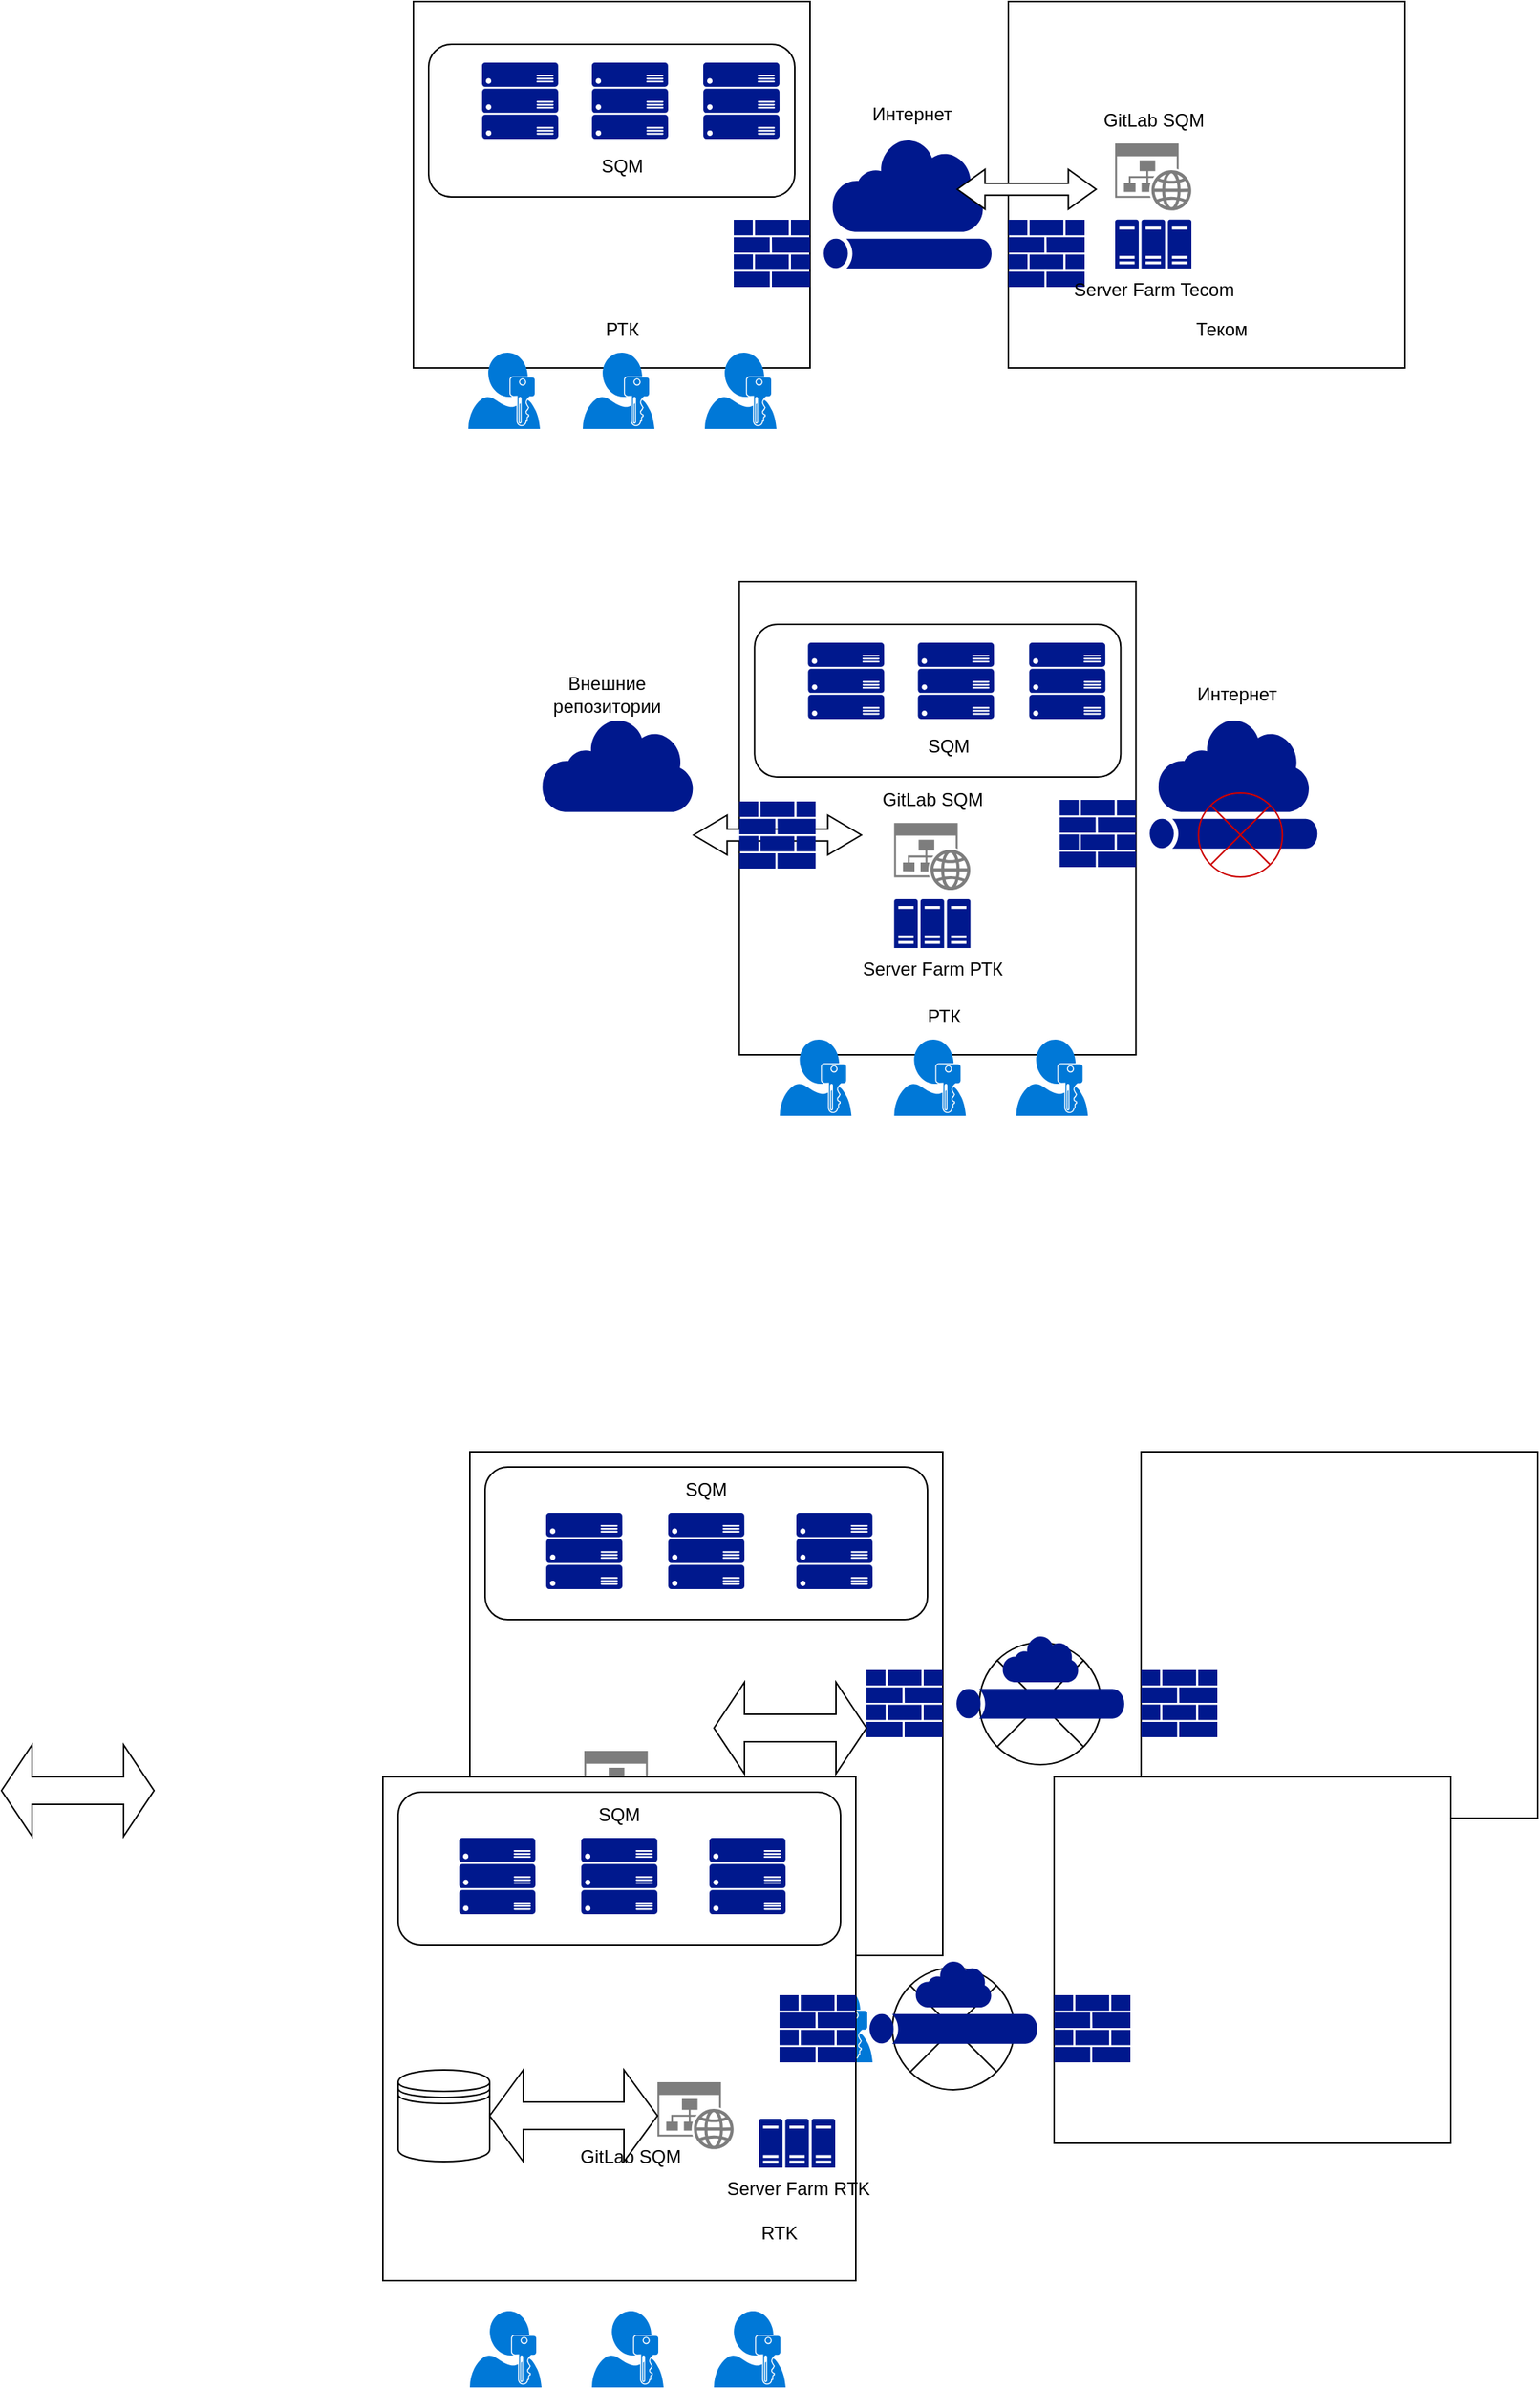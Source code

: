 <mxfile version="24.3.0" type="github">
  <diagram name="Страница — 1" id="JynRoLV0JZsdazdOKplo">
    <mxGraphModel dx="1412" dy="287" grid="1" gridSize="10" guides="1" tooltips="1" connect="1" arrows="1" fold="1" page="1" pageScale="1" pageWidth="827" pageHeight="1169" math="0" shadow="0">
      <root>
        <mxCell id="0" />
        <mxCell id="1" parent="0" />
        <mxCell id="f6b6LERBozWG5YTFMAp3-38" value="" style="rounded=0;whiteSpace=wrap;html=1;" parent="1" vertex="1">
          <mxGeometry x="100" y="40" width="260" height="240" as="geometry" />
        </mxCell>
        <mxCell id="f6b6LERBozWG5YTFMAp3-4" value="" style="shape=sumEllipse;perimeter=ellipsePerimeter;whiteSpace=wrap;html=1;backgroundOutline=1;" parent="1" vertex="1">
          <mxGeometry x="471" y="1115" width="80" height="80" as="geometry" />
        </mxCell>
        <mxCell id="kf52ErWN0wi71F3FMw_g-7" value="" style="rounded=1;whiteSpace=wrap;html=1;" parent="1" vertex="1">
          <mxGeometry x="110" y="68" width="240" height="100" as="geometry" />
        </mxCell>
        <mxCell id="kf52ErWN0wi71F3FMw_g-4" value="" style="sketch=0;aspect=fixed;pointerEvents=1;shadow=0;dashed=0;html=1;strokeColor=none;labelPosition=center;verticalLabelPosition=bottom;verticalAlign=top;align=center;fillColor=#00188D;shape=mxgraph.azure.server_rack" parent="1" vertex="1">
          <mxGeometry x="217" y="80" width="50" height="50" as="geometry" />
        </mxCell>
        <mxCell id="kf52ErWN0wi71F3FMw_g-5" value="" style="sketch=0;aspect=fixed;pointerEvents=1;shadow=0;dashed=0;html=1;strokeColor=none;labelPosition=center;verticalLabelPosition=bottom;verticalAlign=top;align=center;fillColor=#00188D;shape=mxgraph.azure.server_rack" parent="1" vertex="1">
          <mxGeometry x="145" y="80" width="50" height="50" as="geometry" />
        </mxCell>
        <mxCell id="kf52ErWN0wi71F3FMw_g-6" value="" style="sketch=0;aspect=fixed;pointerEvents=1;shadow=0;dashed=0;html=1;strokeColor=none;labelPosition=center;verticalLabelPosition=bottom;verticalAlign=top;align=center;fillColor=#00188D;shape=mxgraph.azure.server_rack" parent="1" vertex="1">
          <mxGeometry x="290" y="80" width="50" height="50" as="geometry" />
        </mxCell>
        <mxCell id="kf52ErWN0wi71F3FMw_g-8" value="SQM" style="text;html=1;align=center;verticalAlign=middle;whiteSpace=wrap;rounded=0;" parent="1" vertex="1">
          <mxGeometry x="207" y="133" width="60" height="30" as="geometry" />
        </mxCell>
        <mxCell id="kf52ErWN0wi71F3FMw_g-9" value="РТК" style="text;html=1;align=center;verticalAlign=middle;whiteSpace=wrap;rounded=0;" parent="1" vertex="1">
          <mxGeometry x="207" y="240" width="60" height="30" as="geometry" />
        </mxCell>
        <mxCell id="kf52ErWN0wi71F3FMw_g-11" value="" style="rounded=0;whiteSpace=wrap;html=1;" parent="1" vertex="1">
          <mxGeometry x="490" y="40" width="260" height="240" as="geometry" />
        </mxCell>
        <mxCell id="kf52ErWN0wi71F3FMw_g-12" value="" style="sketch=0;aspect=fixed;pointerEvents=1;shadow=0;dashed=0;html=1;strokeColor=none;labelPosition=center;verticalLabelPosition=bottom;verticalAlign=top;align=center;fillColor=#00188D;shape=mxgraph.mscae.enterprise.internet" parent="1" vertex="1">
          <mxGeometry x="374.18" y="129.11" width="99.65" height="61.78" as="geometry" />
        </mxCell>
        <mxCell id="kf52ErWN0wi71F3FMw_g-13" value="" style="sketch=0;aspect=fixed;pointerEvents=1;shadow=0;dashed=0;html=1;strokeColor=none;labelPosition=center;verticalLabelPosition=bottom;verticalAlign=top;align=center;fillColor=#00188D;shape=mxgraph.mscae.enterprise.firewall" parent="1" vertex="1">
          <mxGeometry x="310" y="183" width="50" height="44" as="geometry" />
        </mxCell>
        <mxCell id="kf52ErWN0wi71F3FMw_g-14" value="" style="sketch=0;aspect=fixed;pointerEvents=1;shadow=0;dashed=0;html=1;strokeColor=none;labelPosition=center;verticalLabelPosition=bottom;verticalAlign=top;align=center;fillColor=#00188D;shape=mxgraph.mscae.enterprise.firewall" parent="1" vertex="1">
          <mxGeometry x="490" y="183" width="50" height="44" as="geometry" />
        </mxCell>
        <mxCell id="kf52ErWN0wi71F3FMw_g-15" value="" style="sketch=0;aspect=fixed;pointerEvents=1;shadow=0;dashed=0;html=1;strokeColor=none;labelPosition=center;verticalLabelPosition=bottom;verticalAlign=top;align=center;fillColor=#00188D;shape=mxgraph.mscae.general.tunnel" parent="1" vertex="1">
          <mxGeometry x="369" y="195.1" width="110" height="19.8" as="geometry" />
        </mxCell>
        <mxCell id="kf52ErWN0wi71F3FMw_g-16" value="" style="sketch=0;aspect=fixed;pointerEvents=1;shadow=0;dashed=0;html=1;strokeColor=none;labelPosition=center;verticalLabelPosition=bottom;verticalAlign=top;align=center;shape=mxgraph.mscae.enterprise.website_generic;fillColor=#7D7D7D;" parent="1" vertex="1">
          <mxGeometry x="560" y="133" width="50" height="44" as="geometry" />
        </mxCell>
        <mxCell id="kf52ErWN0wi71F3FMw_g-17" value="Server Farm Tecom" style="sketch=0;aspect=fixed;pointerEvents=1;shadow=0;dashed=0;html=1;strokeColor=none;labelPosition=center;verticalLabelPosition=bottom;verticalAlign=top;align=center;fillColor=#00188D;shape=mxgraph.mscae.enterprise.server_farm" parent="1" vertex="1">
          <mxGeometry x="560" y="182.9" width="50" height="32" as="geometry" />
        </mxCell>
        <mxCell id="kf52ErWN0wi71F3FMw_g-18" value="" style="rounded=0;whiteSpace=wrap;html=1;" parent="1" vertex="1">
          <mxGeometry x="137" y="990" width="310" height="330" as="geometry" />
        </mxCell>
        <mxCell id="kf52ErWN0wi71F3FMw_g-19" value="" style="rounded=1;whiteSpace=wrap;html=1;" parent="1" vertex="1">
          <mxGeometry x="147" y="1000" width="290" height="100" as="geometry" />
        </mxCell>
        <mxCell id="kf52ErWN0wi71F3FMw_g-20" value="" style="sketch=0;aspect=fixed;pointerEvents=1;shadow=0;dashed=0;html=1;strokeColor=none;labelPosition=center;verticalLabelPosition=bottom;verticalAlign=top;align=center;fillColor=#00188D;shape=mxgraph.azure.server_rack" parent="1" vertex="1">
          <mxGeometry x="267" y="1030" width="50" height="50" as="geometry" />
        </mxCell>
        <mxCell id="kf52ErWN0wi71F3FMw_g-21" value="" style="sketch=0;aspect=fixed;pointerEvents=1;shadow=0;dashed=0;html=1;strokeColor=none;labelPosition=center;verticalLabelPosition=bottom;verticalAlign=top;align=center;fillColor=#00188D;shape=mxgraph.azure.server_rack" parent="1" vertex="1">
          <mxGeometry x="187" y="1030" width="50" height="50" as="geometry" />
        </mxCell>
        <mxCell id="kf52ErWN0wi71F3FMw_g-22" value="" style="sketch=0;aspect=fixed;pointerEvents=1;shadow=0;dashed=0;html=1;strokeColor=none;labelPosition=center;verticalLabelPosition=bottom;verticalAlign=top;align=center;fillColor=#00188D;shape=mxgraph.azure.server_rack" parent="1" vertex="1">
          <mxGeometry x="351" y="1030" width="50" height="50" as="geometry" />
        </mxCell>
        <mxCell id="kf52ErWN0wi71F3FMw_g-23" value="SQM" style="text;html=1;align=center;verticalAlign=middle;whiteSpace=wrap;rounded=0;" parent="1" vertex="1">
          <mxGeometry x="262" y="1000" width="60" height="30" as="geometry" />
        </mxCell>
        <mxCell id="kf52ErWN0wi71F3FMw_g-24" value="RTK" style="text;html=1;align=center;verticalAlign=middle;whiteSpace=wrap;rounded=0;" parent="1" vertex="1">
          <mxGeometry x="262" y="1270" width="60" height="30" as="geometry" />
        </mxCell>
        <mxCell id="kf52ErWN0wi71F3FMw_g-25" value="" style="rounded=0;whiteSpace=wrap;html=1;" parent="1" vertex="1">
          <mxGeometry x="577" y="990" width="260" height="240" as="geometry" />
        </mxCell>
        <mxCell id="kf52ErWN0wi71F3FMw_g-26" value="" style="sketch=0;aspect=fixed;pointerEvents=1;shadow=0;dashed=0;html=1;strokeColor=none;labelPosition=center;verticalLabelPosition=bottom;verticalAlign=top;align=center;fillColor=#00188D;shape=mxgraph.mscae.enterprise.internet" parent="1" vertex="1">
          <mxGeometry x="486" y="1110" width="50" height="31" as="geometry" />
        </mxCell>
        <mxCell id="kf52ErWN0wi71F3FMw_g-27" value="" style="sketch=0;aspect=fixed;pointerEvents=1;shadow=0;dashed=0;html=1;strokeColor=none;labelPosition=center;verticalLabelPosition=bottom;verticalAlign=top;align=center;fillColor=#00188D;shape=mxgraph.mscae.enterprise.firewall" parent="1" vertex="1">
          <mxGeometry x="397" y="1133" width="50" height="44" as="geometry" />
        </mxCell>
        <mxCell id="kf52ErWN0wi71F3FMw_g-28" value="" style="sketch=0;aspect=fixed;pointerEvents=1;shadow=0;dashed=0;html=1;strokeColor=none;labelPosition=center;verticalLabelPosition=bottom;verticalAlign=top;align=center;fillColor=#00188D;shape=mxgraph.mscae.enterprise.firewall" parent="1" vertex="1">
          <mxGeometry x="577" y="1133" width="50" height="44" as="geometry" />
        </mxCell>
        <mxCell id="kf52ErWN0wi71F3FMw_g-29" value="" style="sketch=0;aspect=fixed;pointerEvents=1;shadow=0;dashed=0;html=1;strokeColor=none;labelPosition=center;verticalLabelPosition=bottom;verticalAlign=top;align=center;fillColor=#00188D;shape=mxgraph.mscae.general.tunnel" parent="1" vertex="1">
          <mxGeometry x="456" y="1145.1" width="110" height="19.8" as="geometry" />
        </mxCell>
        <mxCell id="kf52ErWN0wi71F3FMw_g-30" value="" style="sketch=0;aspect=fixed;pointerEvents=1;shadow=0;dashed=0;html=1;strokeColor=none;labelPosition=center;verticalLabelPosition=bottom;verticalAlign=top;align=center;shape=mxgraph.mscae.enterprise.website_generic;fillColor=#7D7D7D;" parent="1" vertex="1">
          <mxGeometry x="212" y="1186" width="50" height="44" as="geometry" />
        </mxCell>
        <mxCell id="kf52ErWN0wi71F3FMw_g-31" value="Server Farm RTK" style="sketch=0;aspect=fixed;pointerEvents=1;shadow=0;dashed=0;html=1;strokeColor=none;labelPosition=center;verticalLabelPosition=bottom;verticalAlign=top;align=center;fillColor=#00188D;shape=mxgraph.mscae.enterprise.server_farm" parent="1" vertex="1">
          <mxGeometry x="278.5" y="1210" width="50" height="32" as="geometry" />
        </mxCell>
        <mxCell id="kf52ErWN0wi71F3FMw_g-32" value="" style="sketch=0;aspect=fixed;pointerEvents=1;shadow=0;dashed=0;html=1;strokeColor=none;labelPosition=center;verticalLabelPosition=bottom;verticalAlign=top;align=center;shape=mxgraph.mscae.enterprise.user_permissions;fillColor=#0078D7;" parent="1" vertex="1">
          <mxGeometry x="291" y="270" width="47" height="50" as="geometry" />
        </mxCell>
        <mxCell id="kf52ErWN0wi71F3FMw_g-33" value="" style="sketch=0;aspect=fixed;pointerEvents=1;shadow=0;dashed=0;html=1;strokeColor=none;labelPosition=center;verticalLabelPosition=bottom;verticalAlign=top;align=center;shape=mxgraph.mscae.enterprise.user_permissions;fillColor=#0078D7;" parent="1" vertex="1">
          <mxGeometry x="211" y="270" width="47" height="50" as="geometry" />
        </mxCell>
        <mxCell id="kf52ErWN0wi71F3FMw_g-34" value="" style="sketch=0;aspect=fixed;pointerEvents=1;shadow=0;dashed=0;html=1;strokeColor=none;labelPosition=center;verticalLabelPosition=bottom;verticalAlign=top;align=center;shape=mxgraph.mscae.enterprise.user_permissions;fillColor=#0078D7;" parent="1" vertex="1">
          <mxGeometry x="136" y="270" width="47" height="50" as="geometry" />
        </mxCell>
        <mxCell id="kf52ErWN0wi71F3FMw_g-35" value="" style="sketch=0;aspect=fixed;pointerEvents=1;shadow=0;dashed=0;html=1;strokeColor=none;labelPosition=center;verticalLabelPosition=bottom;verticalAlign=top;align=center;shape=mxgraph.mscae.enterprise.user_permissions;fillColor=#0078D7;" parent="1" vertex="1">
          <mxGeometry x="354" y="1340" width="47" height="50" as="geometry" />
        </mxCell>
        <mxCell id="kf52ErWN0wi71F3FMw_g-36" value="" style="sketch=0;aspect=fixed;pointerEvents=1;shadow=0;dashed=0;html=1;strokeColor=none;labelPosition=center;verticalLabelPosition=bottom;verticalAlign=top;align=center;shape=mxgraph.mscae.enterprise.user_permissions;fillColor=#0078D7;" parent="1" vertex="1">
          <mxGeometry x="274" y="1340" width="47" height="50" as="geometry" />
        </mxCell>
        <mxCell id="kf52ErWN0wi71F3FMw_g-37" value="" style="sketch=0;aspect=fixed;pointerEvents=1;shadow=0;dashed=0;html=1;strokeColor=none;labelPosition=center;verticalLabelPosition=bottom;verticalAlign=top;align=center;shape=mxgraph.mscae.enterprise.user_permissions;fillColor=#0078D7;" parent="1" vertex="1">
          <mxGeometry x="194" y="1340" width="47" height="50" as="geometry" />
        </mxCell>
        <mxCell id="kf52ErWN0wi71F3FMw_g-55" value="GitLab SQM" style="text;html=1;align=center;verticalAlign=middle;whiteSpace=wrap;rounded=0;" parent="1" vertex="1">
          <mxGeometry x="547.5" y="103" width="75" height="30" as="geometry" />
        </mxCell>
        <mxCell id="kf52ErWN0wi71F3FMw_g-56" value="GitLab SQM" style="text;html=1;align=center;verticalAlign=middle;whiteSpace=wrap;rounded=0;" parent="1" vertex="1">
          <mxGeometry x="157" y="1220" width="75" height="30" as="geometry" />
        </mxCell>
        <mxCell id="f6b6LERBozWG5YTFMAp3-9" value="" style="shape=doubleArrow;whiteSpace=wrap;html=1;" parent="1" vertex="1">
          <mxGeometry x="297" y="1141" width="100" height="60" as="geometry" />
        </mxCell>
        <mxCell id="f6b6LERBozWG5YTFMAp3-10" value="" style="shape=sumEllipse;perimeter=ellipsePerimeter;whiteSpace=wrap;html=1;backgroundOutline=1;" parent="1" vertex="1">
          <mxGeometry x="414" y="1328" width="80" height="80" as="geometry" />
        </mxCell>
        <mxCell id="f6b6LERBozWG5YTFMAp3-11" value="" style="rounded=0;whiteSpace=wrap;html=1;" parent="1" vertex="1">
          <mxGeometry x="80" y="1203" width="310" height="330" as="geometry" />
        </mxCell>
        <mxCell id="f6b6LERBozWG5YTFMAp3-12" value="" style="rounded=1;whiteSpace=wrap;html=1;" parent="1" vertex="1">
          <mxGeometry x="90" y="1213" width="290" height="100" as="geometry" />
        </mxCell>
        <mxCell id="f6b6LERBozWG5YTFMAp3-13" value="" style="sketch=0;aspect=fixed;pointerEvents=1;shadow=0;dashed=0;html=1;strokeColor=none;labelPosition=center;verticalLabelPosition=bottom;verticalAlign=top;align=center;fillColor=#00188D;shape=mxgraph.azure.server_rack" parent="1" vertex="1">
          <mxGeometry x="210" y="1243" width="50" height="50" as="geometry" />
        </mxCell>
        <mxCell id="f6b6LERBozWG5YTFMAp3-14" value="" style="sketch=0;aspect=fixed;pointerEvents=1;shadow=0;dashed=0;html=1;strokeColor=none;labelPosition=center;verticalLabelPosition=bottom;verticalAlign=top;align=center;fillColor=#00188D;shape=mxgraph.azure.server_rack" parent="1" vertex="1">
          <mxGeometry x="130" y="1243" width="50" height="50" as="geometry" />
        </mxCell>
        <mxCell id="f6b6LERBozWG5YTFMAp3-15" value="" style="sketch=0;aspect=fixed;pointerEvents=1;shadow=0;dashed=0;html=1;strokeColor=none;labelPosition=center;verticalLabelPosition=bottom;verticalAlign=top;align=center;fillColor=#00188D;shape=mxgraph.azure.server_rack" parent="1" vertex="1">
          <mxGeometry x="294" y="1243" width="50" height="50" as="geometry" />
        </mxCell>
        <mxCell id="f6b6LERBozWG5YTFMAp3-16" value="SQM" style="text;html=1;align=center;verticalAlign=middle;whiteSpace=wrap;rounded=0;" parent="1" vertex="1">
          <mxGeometry x="205" y="1213" width="60" height="30" as="geometry" />
        </mxCell>
        <mxCell id="f6b6LERBozWG5YTFMAp3-17" value="RTK" style="text;html=1;align=center;verticalAlign=middle;whiteSpace=wrap;rounded=0;" parent="1" vertex="1">
          <mxGeometry x="310" y="1487" width="60" height="30" as="geometry" />
        </mxCell>
        <mxCell id="f6b6LERBozWG5YTFMAp3-18" value="" style="rounded=0;whiteSpace=wrap;html=1;" parent="1" vertex="1">
          <mxGeometry x="520" y="1203" width="260" height="240" as="geometry" />
        </mxCell>
        <mxCell id="f6b6LERBozWG5YTFMAp3-19" value="" style="sketch=0;aspect=fixed;pointerEvents=1;shadow=0;dashed=0;html=1;strokeColor=none;labelPosition=center;verticalLabelPosition=bottom;verticalAlign=top;align=center;fillColor=#00188D;shape=mxgraph.mscae.enterprise.internet" parent="1" vertex="1">
          <mxGeometry x="429" y="1323" width="50" height="31" as="geometry" />
        </mxCell>
        <mxCell id="f6b6LERBozWG5YTFMAp3-20" value="" style="sketch=0;aspect=fixed;pointerEvents=1;shadow=0;dashed=0;html=1;strokeColor=none;labelPosition=center;verticalLabelPosition=bottom;verticalAlign=top;align=center;fillColor=#00188D;shape=mxgraph.mscae.enterprise.firewall" parent="1" vertex="1">
          <mxGeometry x="340" y="1346" width="50" height="44" as="geometry" />
        </mxCell>
        <mxCell id="f6b6LERBozWG5YTFMAp3-21" value="" style="sketch=0;aspect=fixed;pointerEvents=1;shadow=0;dashed=0;html=1;strokeColor=none;labelPosition=center;verticalLabelPosition=bottom;verticalAlign=top;align=center;fillColor=#00188D;shape=mxgraph.mscae.enterprise.firewall" parent="1" vertex="1">
          <mxGeometry x="520" y="1346" width="50" height="44" as="geometry" />
        </mxCell>
        <mxCell id="f6b6LERBozWG5YTFMAp3-22" value="" style="sketch=0;aspect=fixed;pointerEvents=1;shadow=0;dashed=0;html=1;strokeColor=none;labelPosition=center;verticalLabelPosition=bottom;verticalAlign=top;align=center;fillColor=#00188D;shape=mxgraph.mscae.general.tunnel" parent="1" vertex="1">
          <mxGeometry x="399" y="1358.1" width="110" height="19.8" as="geometry" />
        </mxCell>
        <mxCell id="f6b6LERBozWG5YTFMAp3-23" value="" style="sketch=0;aspect=fixed;pointerEvents=1;shadow=0;dashed=0;html=1;strokeColor=none;labelPosition=center;verticalLabelPosition=bottom;verticalAlign=top;align=center;shape=mxgraph.mscae.enterprise.website_generic;fillColor=#7D7D7D;" parent="1" vertex="1">
          <mxGeometry x="260" y="1403" width="50" height="44" as="geometry" />
        </mxCell>
        <mxCell id="f6b6LERBozWG5YTFMAp3-24" value="Server Farm RTK" style="sketch=0;aspect=fixed;pointerEvents=1;shadow=0;dashed=0;html=1;strokeColor=none;labelPosition=center;verticalLabelPosition=bottom;verticalAlign=top;align=center;fillColor=#00188D;shape=mxgraph.mscae.enterprise.server_farm" parent="1" vertex="1">
          <mxGeometry x="326.5" y="1427" width="50" height="32" as="geometry" />
        </mxCell>
        <mxCell id="f6b6LERBozWG5YTFMAp3-25" value="" style="sketch=0;aspect=fixed;pointerEvents=1;shadow=0;dashed=0;html=1;strokeColor=none;labelPosition=center;verticalLabelPosition=bottom;verticalAlign=top;align=center;shape=mxgraph.mscae.enterprise.user_permissions;fillColor=#0078D7;" parent="1" vertex="1">
          <mxGeometry x="297" y="1553" width="47" height="50" as="geometry" />
        </mxCell>
        <mxCell id="f6b6LERBozWG5YTFMAp3-26" value="" style="sketch=0;aspect=fixed;pointerEvents=1;shadow=0;dashed=0;html=1;strokeColor=none;labelPosition=center;verticalLabelPosition=bottom;verticalAlign=top;align=center;shape=mxgraph.mscae.enterprise.user_permissions;fillColor=#0078D7;" parent="1" vertex="1">
          <mxGeometry x="217" y="1553" width="47" height="50" as="geometry" />
        </mxCell>
        <mxCell id="f6b6LERBozWG5YTFMAp3-27" value="" style="sketch=0;aspect=fixed;pointerEvents=1;shadow=0;dashed=0;html=1;strokeColor=none;labelPosition=center;verticalLabelPosition=bottom;verticalAlign=top;align=center;shape=mxgraph.mscae.enterprise.user_permissions;fillColor=#0078D7;" parent="1" vertex="1">
          <mxGeometry x="137" y="1553" width="47" height="50" as="geometry" />
        </mxCell>
        <mxCell id="f6b6LERBozWG5YTFMAp3-28" value="GitLab SQM" style="text;html=1;align=center;verticalAlign=middle;whiteSpace=wrap;rounded=0;" parent="1" vertex="1">
          <mxGeometry x="205" y="1437" width="75" height="30" as="geometry" />
        </mxCell>
        <mxCell id="f6b6LERBozWG5YTFMAp3-30" value="" style="shape=datastore;whiteSpace=wrap;html=1;" parent="1" vertex="1">
          <mxGeometry x="90" y="1395" width="60" height="60" as="geometry" />
        </mxCell>
        <mxCell id="f6b6LERBozWG5YTFMAp3-31" value="" style="shape=doubleArrow;whiteSpace=wrap;html=1;" parent="1" vertex="1">
          <mxGeometry x="150" y="1395" width="110" height="60" as="geometry" />
        </mxCell>
        <mxCell id="f6b6LERBozWG5YTFMAp3-32" value="" style="shape=doubleArrow;whiteSpace=wrap;html=1;" parent="1" vertex="1">
          <mxGeometry x="-170" y="1182" width="100" height="60" as="geometry" />
        </mxCell>
        <mxCell id="f6b6LERBozWG5YTFMAp3-34" value="Теком" style="text;html=1;align=center;verticalAlign=middle;whiteSpace=wrap;rounded=0;" parent="1" vertex="1">
          <mxGeometry x="600" y="240" width="60" height="30" as="geometry" />
        </mxCell>
        <mxCell id="f6b6LERBozWG5YTFMAp3-35" value="" style="shape=doubleArrow;whiteSpace=wrap;html=1;" parent="1" vertex="1">
          <mxGeometry x="456.5" y="150" width="91" height="26" as="geometry" />
        </mxCell>
        <mxCell id="f6b6LERBozWG5YTFMAp3-36" value="Интернет" style="text;html=1;align=center;verticalAlign=middle;whiteSpace=wrap;rounded=0;" parent="1" vertex="1">
          <mxGeometry x="396.5" y="99.11" width="60" height="30" as="geometry" />
        </mxCell>
        <mxCell id="f6b6LERBozWG5YTFMAp3-39" value="" style="rounded=0;whiteSpace=wrap;html=1;" parent="1" vertex="1">
          <mxGeometry x="313.65" y="420" width="260" height="310" as="geometry" />
        </mxCell>
        <mxCell id="f6b6LERBozWG5YTFMAp3-40" value="" style="rounded=1;whiteSpace=wrap;html=1;" parent="1" vertex="1">
          <mxGeometry x="323.65" y="448" width="240" height="100" as="geometry" />
        </mxCell>
        <mxCell id="f6b6LERBozWG5YTFMAp3-41" value="" style="sketch=0;aspect=fixed;pointerEvents=1;shadow=0;dashed=0;html=1;strokeColor=none;labelPosition=center;verticalLabelPosition=bottom;verticalAlign=top;align=center;fillColor=#00188D;shape=mxgraph.azure.server_rack" parent="1" vertex="1">
          <mxGeometry x="430.65" y="460" width="50" height="50" as="geometry" />
        </mxCell>
        <mxCell id="f6b6LERBozWG5YTFMAp3-42" value="" style="sketch=0;aspect=fixed;pointerEvents=1;shadow=0;dashed=0;html=1;strokeColor=none;labelPosition=center;verticalLabelPosition=bottom;verticalAlign=top;align=center;fillColor=#00188D;shape=mxgraph.azure.server_rack" parent="1" vertex="1">
          <mxGeometry x="358.65" y="460" width="50" height="50" as="geometry" />
        </mxCell>
        <mxCell id="f6b6LERBozWG5YTFMAp3-43" value="" style="sketch=0;aspect=fixed;pointerEvents=1;shadow=0;dashed=0;html=1;strokeColor=none;labelPosition=center;verticalLabelPosition=bottom;verticalAlign=top;align=center;fillColor=#00188D;shape=mxgraph.azure.server_rack" parent="1" vertex="1">
          <mxGeometry x="503.65" y="460" width="50" height="50" as="geometry" />
        </mxCell>
        <mxCell id="f6b6LERBozWG5YTFMAp3-44" value="SQM" style="text;html=1;align=center;verticalAlign=middle;whiteSpace=wrap;rounded=0;" parent="1" vertex="1">
          <mxGeometry x="420.65" y="513" width="60" height="30" as="geometry" />
        </mxCell>
        <mxCell id="f6b6LERBozWG5YTFMAp3-45" value="РТК" style="text;html=1;align=center;verticalAlign=middle;whiteSpace=wrap;rounded=0;" parent="1" vertex="1">
          <mxGeometry x="417.65" y="690" width="60" height="30" as="geometry" />
        </mxCell>
        <mxCell id="f6b6LERBozWG5YTFMAp3-47" value="" style="sketch=0;aspect=fixed;pointerEvents=1;shadow=0;dashed=0;html=1;strokeColor=none;labelPosition=center;verticalLabelPosition=bottom;verticalAlign=top;align=center;fillColor=#00188D;shape=mxgraph.mscae.enterprise.internet" parent="1" vertex="1">
          <mxGeometry x="587.83" y="509.11" width="99.65" height="61.78" as="geometry" />
        </mxCell>
        <mxCell id="f6b6LERBozWG5YTFMAp3-48" value="" style="sketch=0;aspect=fixed;pointerEvents=1;shadow=0;dashed=0;html=1;strokeColor=none;labelPosition=center;verticalLabelPosition=bottom;verticalAlign=top;align=center;fillColor=#00188D;shape=mxgraph.mscae.enterprise.firewall" parent="1" vertex="1">
          <mxGeometry x="523.65" y="563" width="50" height="44" as="geometry" />
        </mxCell>
        <mxCell id="f6b6LERBozWG5YTFMAp3-50" value="" style="sketch=0;aspect=fixed;pointerEvents=1;shadow=0;dashed=0;html=1;strokeColor=none;labelPosition=center;verticalLabelPosition=bottom;verticalAlign=top;align=center;fillColor=#00188D;shape=mxgraph.mscae.general.tunnel" parent="1" vertex="1">
          <mxGeometry x="582.65" y="575.1" width="110" height="19.8" as="geometry" />
        </mxCell>
        <mxCell id="f6b6LERBozWG5YTFMAp3-53" value="" style="sketch=0;aspect=fixed;pointerEvents=1;shadow=0;dashed=0;html=1;strokeColor=none;labelPosition=center;verticalLabelPosition=bottom;verticalAlign=top;align=center;shape=mxgraph.mscae.enterprise.user_permissions;fillColor=#0078D7;" parent="1" vertex="1">
          <mxGeometry x="495.15" y="720" width="47" height="50" as="geometry" />
        </mxCell>
        <mxCell id="f6b6LERBozWG5YTFMAp3-54" value="" style="sketch=0;aspect=fixed;pointerEvents=1;shadow=0;dashed=0;html=1;strokeColor=none;labelPosition=center;verticalLabelPosition=bottom;verticalAlign=top;align=center;shape=mxgraph.mscae.enterprise.user_permissions;fillColor=#0078D7;" parent="1" vertex="1">
          <mxGeometry x="415.15" y="720" width="47" height="50" as="geometry" />
        </mxCell>
        <mxCell id="f6b6LERBozWG5YTFMAp3-55" value="" style="sketch=0;aspect=fixed;pointerEvents=1;shadow=0;dashed=0;html=1;strokeColor=none;labelPosition=center;verticalLabelPosition=bottom;verticalAlign=top;align=center;shape=mxgraph.mscae.enterprise.user_permissions;fillColor=#0078D7;" parent="1" vertex="1">
          <mxGeometry x="340.15" y="720" width="47" height="50" as="geometry" />
        </mxCell>
        <mxCell id="f6b6LERBozWG5YTFMAp3-59" value="Интернет" style="text;html=1;align=center;verticalAlign=middle;whiteSpace=wrap;rounded=0;" parent="1" vertex="1">
          <mxGeometry x="610.15" y="479.11" width="60" height="30" as="geometry" />
        </mxCell>
        <mxCell id="f6b6LERBozWG5YTFMAp3-63" value="" style="sketch=0;aspect=fixed;pointerEvents=1;shadow=0;dashed=0;html=1;strokeColor=none;labelPosition=center;verticalLabelPosition=bottom;verticalAlign=top;align=center;shape=mxgraph.mscae.enterprise.website_generic;fillColor=#7D7D7D;" parent="1" vertex="1">
          <mxGeometry x="415.15" y="578.1" width="50" height="44" as="geometry" />
        </mxCell>
        <mxCell id="f6b6LERBozWG5YTFMAp3-64" value="Server Farm РТК" style="sketch=0;aspect=fixed;pointerEvents=1;shadow=0;dashed=0;html=1;strokeColor=none;labelPosition=center;verticalLabelPosition=bottom;verticalAlign=top;align=center;fillColor=#00188D;shape=mxgraph.mscae.enterprise.server_farm" parent="1" vertex="1">
          <mxGeometry x="415.15" y="628.0" width="50" height="32" as="geometry" />
        </mxCell>
        <mxCell id="f6b6LERBozWG5YTFMAp3-65" value="GitLab SQM" style="text;html=1;align=center;verticalAlign=middle;whiteSpace=wrap;rounded=0;" parent="1" vertex="1">
          <mxGeometry x="402.65" y="548.1" width="75" height="30" as="geometry" />
        </mxCell>
        <mxCell id="f6b6LERBozWG5YTFMAp3-67" value="" style="shape=doubleArrow;whiteSpace=wrap;html=1;" parent="1" vertex="1">
          <mxGeometry x="283.65" y="573" width="110" height="26" as="geometry" />
        </mxCell>
        <mxCell id="f6b6LERBozWG5YTFMAp3-69" value="" style="sketch=0;aspect=fixed;pointerEvents=1;shadow=0;dashed=0;html=1;strokeColor=none;labelPosition=center;verticalLabelPosition=bottom;verticalAlign=top;align=center;fillColor=#00188D;shape=mxgraph.mscae.enterprise.internet" parent="1" vertex="1">
          <mxGeometry x="184" y="509.11" width="99.65" height="61.78" as="geometry" />
        </mxCell>
        <mxCell id="f6b6LERBozWG5YTFMAp3-70" value="Внешние репозитории" style="text;html=1;align=center;verticalAlign=middle;whiteSpace=wrap;rounded=0;" parent="1" vertex="1">
          <mxGeometry x="190" y="479.11" width="73.82" height="30" as="geometry" />
        </mxCell>
        <mxCell id="f6b6LERBozWG5YTFMAp3-71" value="" style="sketch=0;aspect=fixed;pointerEvents=1;shadow=0;dashed=0;html=1;strokeColor=none;labelPosition=center;verticalLabelPosition=bottom;verticalAlign=top;align=center;fillColor=#00188D;shape=mxgraph.mscae.enterprise.firewall" parent="1" vertex="1">
          <mxGeometry x="313.65" y="564" width="50" height="44" as="geometry" />
        </mxCell>
        <mxCell id="f6b6LERBozWG5YTFMAp3-76" value="" style="shape=sumEllipse;perimeter=ellipsePerimeter;whiteSpace=wrap;html=1;backgroundOutline=1;strokeColor=#CC0000;fillColor=none;" parent="1" vertex="1">
          <mxGeometry x="614.65" y="558.5" width="55" height="55" as="geometry" />
        </mxCell>
      </root>
    </mxGraphModel>
  </diagram>
</mxfile>
